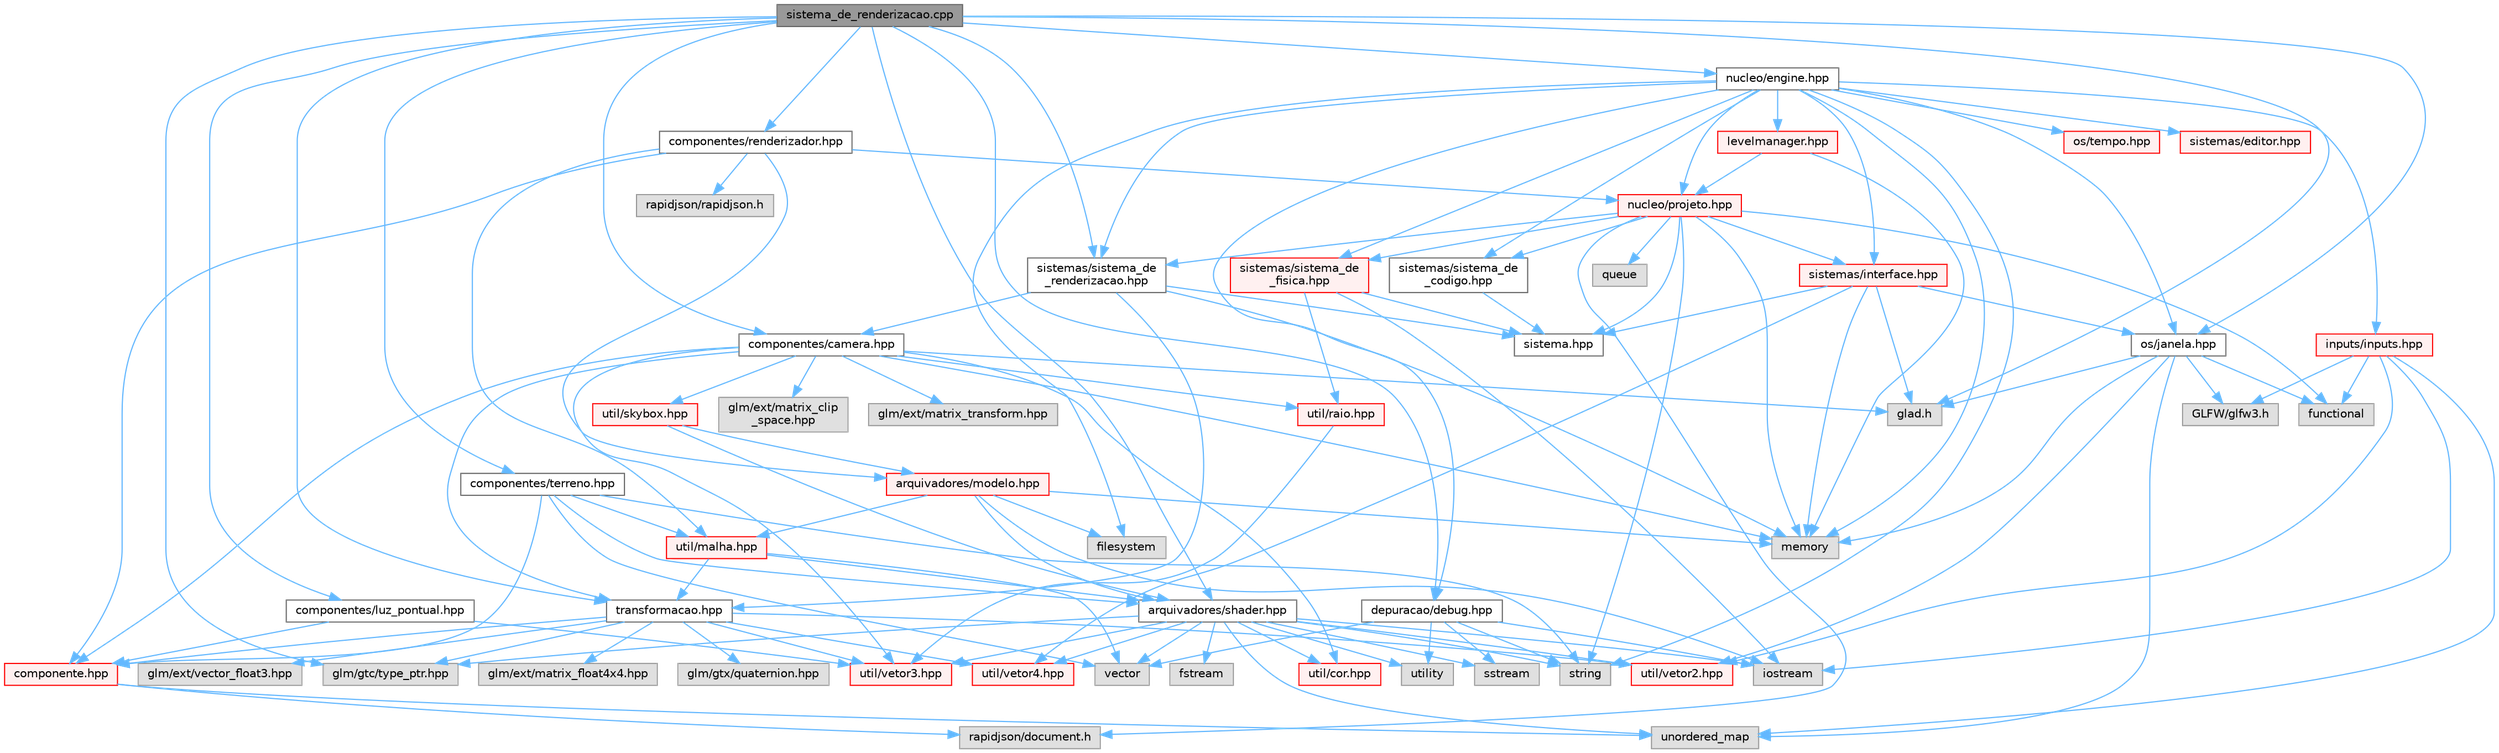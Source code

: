 digraph "sistema_de_renderizacao.cpp"
{
 // LATEX_PDF_SIZE
  bgcolor="transparent";
  edge [fontname=Helvetica,fontsize=10,labelfontname=Helvetica,labelfontsize=10];
  node [fontname=Helvetica,fontsize=10,shape=box,height=0.2,width=0.4];
  Node1 [id="Node000001",label="sistema_de_renderizacao.cpp",height=0.2,width=0.4,color="gray40", fillcolor="grey60", style="filled", fontcolor="black",tooltip=" "];
  Node1 -> Node2 [id="edge1_Node000001_Node000002",color="steelblue1",style="solid",tooltip=" "];
  Node2 [id="Node000002",label="glad.h",height=0.2,width=0.4,color="grey60", fillcolor="#E0E0E0", style="filled",tooltip=" "];
  Node1 -> Node3 [id="edge2_Node000001_Node000003",color="steelblue1",style="solid",tooltip=" "];
  Node3 [id="Node000003",label="sistemas/sistema_de\l_renderizacao.hpp",height=0.2,width=0.4,color="grey40", fillcolor="white", style="filled",URL="$sistema__de__renderizacao_8hpp.html",tooltip=" "];
  Node3 -> Node4 [id="edge3_Node000003_Node000004",color="steelblue1",style="solid",tooltip=" "];
  Node4 [id="Node000004",label="sistema.hpp",height=0.2,width=0.4,color="grey40", fillcolor="white", style="filled",URL="$sistemas_2sistema_8hpp.html",tooltip=" "];
  Node3 -> Node5 [id="edge4_Node000003_Node000005",color="steelblue1",style="solid",tooltip=" "];
  Node5 [id="Node000005",label="componentes/camera.hpp",height=0.2,width=0.4,color="grey40", fillcolor="white", style="filled",URL="$camera_8hpp_source.html",tooltip=" "];
  Node5 -> Node6 [id="edge5_Node000005_Node000006",color="steelblue1",style="solid",tooltip=" "];
  Node6 [id="Node000006",label="glm/ext/matrix_clip\l_space.hpp",height=0.2,width=0.4,color="grey60", fillcolor="#E0E0E0", style="filled",tooltip=" "];
  Node5 -> Node7 [id="edge6_Node000005_Node000007",color="steelblue1",style="solid",tooltip=" "];
  Node7 [id="Node000007",label="glm/ext/matrix_transform.hpp",height=0.2,width=0.4,color="grey60", fillcolor="#E0E0E0", style="filled",tooltip=" "];
  Node5 -> Node8 [id="edge7_Node000005_Node000008",color="steelblue1",style="solid",tooltip=" "];
  Node8 [id="Node000008",label="memory",height=0.2,width=0.4,color="grey60", fillcolor="#E0E0E0", style="filled",tooltip=" "];
  Node5 -> Node2 [id="edge8_Node000005_Node000002",color="steelblue1",style="solid",tooltip=" "];
  Node5 -> Node9 [id="edge9_Node000005_Node000009",color="steelblue1",style="solid",tooltip=" "];
  Node9 [id="Node000009",label="componente.hpp",height=0.2,width=0.4,color="red", fillcolor="#FFF0F0", style="filled",URL="$componente_8hpp.html",tooltip="Estrutura base para componetes."];
  Node9 -> Node10 [id="edge10_Node000009_Node000010",color="steelblue1",style="solid",tooltip=" "];
  Node10 [id="Node000010",label="unordered_map",height=0.2,width=0.4,color="grey60", fillcolor="#E0E0E0", style="filled",tooltip=" "];
  Node9 -> Node13 [id="edge11_Node000009_Node000013",color="steelblue1",style="solid",tooltip=" "];
  Node13 [id="Node000013",label="rapidjson/document.h",height=0.2,width=0.4,color="grey60", fillcolor="#E0E0E0", style="filled",tooltip=" "];
  Node5 -> Node16 [id="edge12_Node000005_Node000016",color="steelblue1",style="solid",tooltip=" "];
  Node16 [id="Node000016",label="transformacao.hpp",height=0.2,width=0.4,color="grey40", fillcolor="white", style="filled",URL="$transformacao_8hpp.html",tooltip="Calcula a mtriz de modelo para um objeto 3d qualquer."];
  Node16 -> Node9 [id="edge13_Node000016_Node000009",color="steelblue1",style="solid",tooltip=" "];
  Node16 -> Node17 [id="edge14_Node000016_Node000017",color="steelblue1",style="solid",tooltip=" "];
  Node17 [id="Node000017",label="util/vetor2.hpp",height=0.2,width=0.4,color="red", fillcolor="#FFF0F0", style="filled",URL="$vetor2_8hpp.html",tooltip=" "];
  Node16 -> Node21 [id="edge15_Node000016_Node000021",color="steelblue1",style="solid",tooltip=" "];
  Node21 [id="Node000021",label="util/vetor3.hpp",height=0.2,width=0.4,color="red", fillcolor="#FFF0F0", style="filled",URL="$vetor3_8hpp.html",tooltip=" "];
  Node16 -> Node22 [id="edge16_Node000016_Node000022",color="steelblue1",style="solid",tooltip=" "];
  Node22 [id="Node000022",label="util/vetor4.hpp",height=0.2,width=0.4,color="red", fillcolor="#FFF0F0", style="filled",URL="$vetor4_8hpp.html",tooltip=" "];
  Node16 -> Node24 [id="edge17_Node000016_Node000024",color="steelblue1",style="solid",tooltip=" "];
  Node24 [id="Node000024",label="glm/ext/vector_float3.hpp",height=0.2,width=0.4,color="grey60", fillcolor="#E0E0E0", style="filled",tooltip=" "];
  Node16 -> Node25 [id="edge18_Node000016_Node000025",color="steelblue1",style="solid",tooltip=" "];
  Node25 [id="Node000025",label="glm/ext/matrix_float4x4.hpp",height=0.2,width=0.4,color="grey60", fillcolor="#E0E0E0", style="filled",tooltip=" "];
  Node16 -> Node26 [id="edge19_Node000016_Node000026",color="steelblue1",style="solid",tooltip=" "];
  Node26 [id="Node000026",label="glm/gtc/type_ptr.hpp",height=0.2,width=0.4,color="grey60", fillcolor="#E0E0E0", style="filled",tooltip=" "];
  Node16 -> Node27 [id="edge20_Node000016_Node000027",color="steelblue1",style="solid",tooltip=" "];
  Node27 [id="Node000027",label="glm/gtx/quaternion.hpp",height=0.2,width=0.4,color="grey60", fillcolor="#E0E0E0", style="filled",tooltip=" "];
  Node5 -> Node28 [id="edge21_Node000005_Node000028",color="steelblue1",style="solid",tooltip=" "];
  Node28 [id="Node000028",label="util/skybox.hpp",height=0.2,width=0.4,color="red", fillcolor="#FFF0F0", style="filled",URL="$skybox_8hpp.html",tooltip=" "];
  Node28 -> Node29 [id="edge22_Node000028_Node000029",color="steelblue1",style="solid",tooltip=" "];
  Node29 [id="Node000029",label="arquivadores/shader.hpp",height=0.2,width=0.4,color="grey40", fillcolor="white", style="filled",URL="$shader_8hpp.html",tooltip="Gerencia os shaders GLSL."];
  Node29 -> Node30 [id="edge23_Node000029_Node000030",color="steelblue1",style="solid",tooltip=" "];
  Node30 [id="Node000030",label="string",height=0.2,width=0.4,color="grey60", fillcolor="#E0E0E0", style="filled",tooltip=" "];
  Node29 -> Node31 [id="edge24_Node000029_Node000031",color="steelblue1",style="solid",tooltip=" "];
  Node31 [id="Node000031",label="fstream",height=0.2,width=0.4,color="grey60", fillcolor="#E0E0E0", style="filled",tooltip=" "];
  Node29 -> Node32 [id="edge25_Node000029_Node000032",color="steelblue1",style="solid",tooltip=" "];
  Node32 [id="Node000032",label="sstream",height=0.2,width=0.4,color="grey60", fillcolor="#E0E0E0", style="filled",tooltip=" "];
  Node29 -> Node33 [id="edge26_Node000029_Node000033",color="steelblue1",style="solid",tooltip=" "];
  Node33 [id="Node000033",label="iostream",height=0.2,width=0.4,color="grey60", fillcolor="#E0E0E0", style="filled",tooltip=" "];
  Node29 -> Node34 [id="edge27_Node000029_Node000034",color="steelblue1",style="solid",tooltip=" "];
  Node34 [id="Node000034",label="vector",height=0.2,width=0.4,color="grey60", fillcolor="#E0E0E0", style="filled",tooltip=" "];
  Node29 -> Node35 [id="edge28_Node000029_Node000035",color="steelblue1",style="solid",tooltip=" "];
  Node35 [id="Node000035",label="utility",height=0.2,width=0.4,color="grey60", fillcolor="#E0E0E0", style="filled",tooltip=" "];
  Node29 -> Node10 [id="edge29_Node000029_Node000010",color="steelblue1",style="solid",tooltip=" "];
  Node29 -> Node26 [id="edge30_Node000029_Node000026",color="steelblue1",style="solid",tooltip=" "];
  Node29 -> Node22 [id="edge31_Node000029_Node000022",color="steelblue1",style="solid",tooltip=" "];
  Node29 -> Node17 [id="edge32_Node000029_Node000017",color="steelblue1",style="solid",tooltip=" "];
  Node29 -> Node21 [id="edge33_Node000029_Node000021",color="steelblue1",style="solid",tooltip=" "];
  Node29 -> Node36 [id="edge34_Node000029_Node000036",color="steelblue1",style="solid",tooltip=" "];
  Node36 [id="Node000036",label="util/cor.hpp",height=0.2,width=0.4,color="red", fillcolor="#FFF0F0", style="filled",URL="$cor_8hpp.html",tooltip=" "];
  Node28 -> Node42 [id="edge35_Node000028_Node000042",color="steelblue1",style="solid",tooltip=" "];
  Node42 [id="Node000042",label="arquivadores/modelo.hpp",height=0.2,width=0.4,color="red", fillcolor="#FFF0F0", style="filled",URL="$modelo_8hpp_source.html",tooltip=" "];
  Node42 -> Node8 [id="edge36_Node000042_Node000008",color="steelblue1",style="solid",tooltip=" "];
  Node42 -> Node43 [id="edge37_Node000042_Node000043",color="steelblue1",style="solid",tooltip=" "];
  Node43 [id="Node000043",label="filesystem",height=0.2,width=0.4,color="grey60", fillcolor="#E0E0E0", style="filled",tooltip=" "];
  Node42 -> Node44 [id="edge38_Node000042_Node000044",color="steelblue1",style="solid",tooltip=" "];
  Node44 [id="Node000044",label="util/malha.hpp",height=0.2,width=0.4,color="red", fillcolor="#FFF0F0", style="filled",URL="$malha_8hpp.html",tooltip=" "];
  Node44 -> Node34 [id="edge39_Node000044_Node000034",color="steelblue1",style="solid",tooltip=" "];
  Node44 -> Node16 [id="edge40_Node000044_Node000016",color="steelblue1",style="solid",tooltip=" "];
  Node44 -> Node29 [id="edge41_Node000044_Node000029",color="steelblue1",style="solid",tooltip=" "];
  Node42 -> Node33 [id="edge42_Node000042_Node000033",color="steelblue1",style="solid",tooltip=" "];
  Node42 -> Node29 [id="edge43_Node000042_Node000029",color="steelblue1",style="solid",tooltip=" "];
  Node5 -> Node21 [id="edge44_Node000005_Node000021",color="steelblue1",style="solid",tooltip=" "];
  Node5 -> Node36 [id="edge45_Node000005_Node000036",color="steelblue1",style="solid",tooltip=" "];
  Node5 -> Node49 [id="edge46_Node000005_Node000049",color="steelblue1",style="solid",tooltip=" "];
  Node49 [id="Node000049",label="util/raio.hpp",height=0.2,width=0.4,color="red", fillcolor="#FFF0F0", style="filled",URL="$raio_8hpp.html",tooltip=" "];
  Node49 -> Node21 [id="edge47_Node000049_Node000021",color="steelblue1",style="solid",tooltip=" "];
  Node3 -> Node16 [id="edge48_Node000003_Node000016",color="steelblue1",style="solid",tooltip=" "];
  Node3 -> Node8 [id="edge49_Node000003_Node000008",color="steelblue1",style="solid",tooltip=" "];
  Node1 -> Node50 [id="edge50_Node000001_Node000050",color="steelblue1",style="solid",tooltip=" "];
  Node50 [id="Node000050",label="componentes/renderizador.hpp",height=0.2,width=0.4,color="grey40", fillcolor="white", style="filled",URL="$renderizador_8hpp.html",tooltip=" "];
  Node50 -> Node51 [id="edge51_Node000050_Node000051",color="steelblue1",style="solid",tooltip=" "];
  Node51 [id="Node000051",label="rapidjson/rapidjson.h",height=0.2,width=0.4,color="grey60", fillcolor="#E0E0E0", style="filled",tooltip=" "];
  Node50 -> Node52 [id="edge52_Node000050_Node000052",color="steelblue1",style="solid",tooltip=" "];
  Node52 [id="Node000052",label="nucleo/projeto.hpp",height=0.2,width=0.4,color="red", fillcolor="#FFF0F0", style="filled",URL="$projeto_8hpp.html",tooltip="Classe projeto."];
  Node52 -> Node30 [id="edge53_Node000052_Node000030",color="steelblue1",style="solid",tooltip=" "];
  Node52 -> Node53 [id="edge54_Node000052_Node000053",color="steelblue1",style="solid",tooltip=" "];
  Node53 [id="Node000053",label="queue",height=0.2,width=0.4,color="grey60", fillcolor="#E0E0E0", style="filled",tooltip=" "];
  Node52 -> Node54 [id="edge55_Node000052_Node000054",color="steelblue1",style="solid",tooltip=" "];
  Node54 [id="Node000054",label="functional",height=0.2,width=0.4,color="grey60", fillcolor="#E0E0E0", style="filled",tooltip=" "];
  Node52 -> Node13 [id="edge56_Node000052_Node000013",color="steelblue1",style="solid",tooltip=" "];
  Node52 -> Node8 [id="edge57_Node000052_Node000008",color="steelblue1",style="solid",tooltip=" "];
  Node52 -> Node4 [id="edge58_Node000052_Node000004",color="steelblue1",style="solid",tooltip=" "];
  Node52 -> Node60 [id="edge59_Node000052_Node000060",color="steelblue1",style="solid",tooltip=" "];
  Node60 [id="Node000060",label="sistemas/sistema_de\l_fisica.hpp",height=0.2,width=0.4,color="red", fillcolor="#FFF0F0", style="filled",URL="$sistema__de__fisica_8hpp.html",tooltip=" "];
  Node60 -> Node4 [id="edge60_Node000060_Node000004",color="steelblue1",style="solid",tooltip=" "];
  Node60 -> Node33 [id="edge61_Node000060_Node000033",color="steelblue1",style="solid",tooltip=" "];
  Node60 -> Node49 [id="edge62_Node000060_Node000049",color="steelblue1",style="solid",tooltip=" "];
  Node52 -> Node3 [id="edge63_Node000052_Node000003",color="steelblue1",style="solid",tooltip=" "];
  Node52 -> Node61 [id="edge64_Node000052_Node000061",color="steelblue1",style="solid",tooltip=" "];
  Node61 [id="Node000061",label="sistemas/sistema_de\l_codigo.hpp",height=0.2,width=0.4,color="grey40", fillcolor="white", style="filled",URL="$sistema__de__codigo_8hpp.html",tooltip=" "];
  Node61 -> Node4 [id="edge65_Node000061_Node000004",color="steelblue1",style="solid",tooltip=" "];
  Node52 -> Node62 [id="edge66_Node000052_Node000062",color="steelblue1",style="solid",tooltip=" "];
  Node62 [id="Node000062",label="sistemas/interface.hpp",height=0.2,width=0.4,color="red", fillcolor="#FFF0F0", style="filled",URL="$interface_8hpp_source.html",tooltip=" "];
  Node62 -> Node2 [id="edge67_Node000062_Node000002",color="steelblue1",style="solid",tooltip=" "];
  Node62 -> Node8 [id="edge68_Node000062_Node000008",color="steelblue1",style="solid",tooltip=" "];
  Node62 -> Node4 [id="edge69_Node000062_Node000004",color="steelblue1",style="solid",tooltip=" "];
  Node62 -> Node22 [id="edge70_Node000062_Node000022",color="steelblue1",style="solid",tooltip=" "];
  Node62 -> Node74 [id="edge71_Node000062_Node000074",color="steelblue1",style="solid",tooltip=" "];
  Node74 [id="Node000074",label="os/janela.hpp",height=0.2,width=0.4,color="grey40", fillcolor="white", style="filled",URL="$janela_8hpp_source.html",tooltip=" "];
  Node74 -> Node54 [id="edge72_Node000074_Node000054",color="steelblue1",style="solid",tooltip=" "];
  Node74 -> Node8 [id="edge73_Node000074_Node000008",color="steelblue1",style="solid",tooltip=" "];
  Node74 -> Node10 [id="edge74_Node000074_Node000010",color="steelblue1",style="solid",tooltip=" "];
  Node74 -> Node2 [id="edge75_Node000074_Node000002",color="steelblue1",style="solid",tooltip=" "];
  Node74 -> Node39 [id="edge76_Node000074_Node000039",color="steelblue1",style="solid",tooltip=" "];
  Node39 [id="Node000039",label="GLFW/glfw3.h",height=0.2,width=0.4,color="grey60", fillcolor="#E0E0E0", style="filled",tooltip=" "];
  Node74 -> Node17 [id="edge77_Node000074_Node000017",color="steelblue1",style="solid",tooltip=" "];
  Node50 -> Node44 [id="edge78_Node000050_Node000044",color="steelblue1",style="solid",tooltip=" "];
  Node50 -> Node42 [id="edge79_Node000050_Node000042",color="steelblue1",style="solid",tooltip=" "];
  Node50 -> Node9 [id="edge80_Node000050_Node000009",color="steelblue1",style="solid",tooltip=" "];
  Node1 -> Node16 [id="edge81_Node000001_Node000016",color="steelblue1",style="solid",tooltip=" "];
  Node1 -> Node75 [id="edge82_Node000001_Node000075",color="steelblue1",style="solid",tooltip=" "];
  Node75 [id="Node000075",label="componentes/luz_pontual.hpp",height=0.2,width=0.4,color="grey40", fillcolor="white", style="filled",URL="$luz__pontual_8hpp.html",tooltip=" "];
  Node75 -> Node9 [id="edge83_Node000075_Node000009",color="steelblue1",style="solid",tooltip=" "];
  Node75 -> Node21 [id="edge84_Node000075_Node000021",color="steelblue1",style="solid",tooltip=" "];
  Node1 -> Node5 [id="edge85_Node000001_Node000005",color="steelblue1",style="solid",tooltip=" "];
  Node1 -> Node76 [id="edge86_Node000001_Node000076",color="steelblue1",style="solid",tooltip=" "];
  Node76 [id="Node000076",label="componentes/terreno.hpp",height=0.2,width=0.4,color="grey40", fillcolor="white", style="filled",URL="$terreno_8hpp.html",tooltip=" "];
  Node76 -> Node34 [id="edge87_Node000076_Node000034",color="steelblue1",style="solid",tooltip=" "];
  Node76 -> Node30 [id="edge88_Node000076_Node000030",color="steelblue1",style="solid",tooltip=" "];
  Node76 -> Node9 [id="edge89_Node000076_Node000009",color="steelblue1",style="solid",tooltip=" "];
  Node76 -> Node44 [id="edge90_Node000076_Node000044",color="steelblue1",style="solid",tooltip=" "];
  Node76 -> Node29 [id="edge91_Node000076_Node000029",color="steelblue1",style="solid",tooltip=" "];
  Node1 -> Node77 [id="edge92_Node000001_Node000077",color="steelblue1",style="solid",tooltip=" "];
  Node77 [id="Node000077",label="nucleo/engine.hpp",height=0.2,width=0.4,color="grey40", fillcolor="white", style="filled",URL="$engine_8hpp.html",tooltip=" "];
  Node77 -> Node30 [id="edge93_Node000077_Node000030",color="steelblue1",style="solid",tooltip=" "];
  Node77 -> Node8 [id="edge94_Node000077_Node000008",color="steelblue1",style="solid",tooltip=" "];
  Node77 -> Node43 [id="edge95_Node000077_Node000043",color="steelblue1",style="solid",tooltip=" "];
  Node77 -> Node78 [id="edge96_Node000077_Node000078",color="steelblue1",style="solid",tooltip=" "];
  Node78 [id="Node000078",label="depuracao/debug.hpp",height=0.2,width=0.4,color="grey40", fillcolor="white", style="filled",URL="$debug_8hpp.html",tooltip=" "];
  Node78 -> Node34 [id="edge97_Node000078_Node000034",color="steelblue1",style="solid",tooltip=" "];
  Node78 -> Node35 [id="edge98_Node000078_Node000035",color="steelblue1",style="solid",tooltip=" "];
  Node78 -> Node30 [id="edge99_Node000078_Node000030",color="steelblue1",style="solid",tooltip=" "];
  Node78 -> Node33 [id="edge100_Node000078_Node000033",color="steelblue1",style="solid",tooltip=" "];
  Node78 -> Node32 [id="edge101_Node000078_Node000032",color="steelblue1",style="solid",tooltip=" "];
  Node77 -> Node74 [id="edge102_Node000077_Node000074",color="steelblue1",style="solid",tooltip=" "];
  Node77 -> Node79 [id="edge103_Node000077_Node000079",color="steelblue1",style="solid",tooltip=" "];
  Node79 [id="Node000079",label="os/tempo.hpp",height=0.2,width=0.4,color="red", fillcolor="#FFF0F0", style="filled",URL="$tempo_8hpp.html",tooltip="Inicia e gerencia o tempo."];
  Node77 -> Node67 [id="edge104_Node000077_Node000067",color="steelblue1",style="solid",tooltip=" "];
  Node67 [id="Node000067",label="inputs/inputs.hpp",height=0.2,width=0.4,color="red", fillcolor="#FFF0F0", style="filled",URL="$inputs_8hpp.html",tooltip=" "];
  Node67 -> Node39 [id="edge105_Node000067_Node000039",color="steelblue1",style="solid",tooltip=" "];
  Node67 -> Node33 [id="edge106_Node000067_Node000033",color="steelblue1",style="solid",tooltip=" "];
  Node67 -> Node10 [id="edge107_Node000067_Node000010",color="steelblue1",style="solid",tooltip=" "];
  Node67 -> Node54 [id="edge108_Node000067_Node000054",color="steelblue1",style="solid",tooltip=" "];
  Node67 -> Node17 [id="edge109_Node000067_Node000017",color="steelblue1",style="solid",tooltip=" "];
  Node77 -> Node3 [id="edge110_Node000077_Node000003",color="steelblue1",style="solid",tooltip=" "];
  Node77 -> Node62 [id="edge111_Node000077_Node000062",color="steelblue1",style="solid",tooltip=" "];
  Node77 -> Node61 [id="edge112_Node000077_Node000061",color="steelblue1",style="solid",tooltip=" "];
  Node77 -> Node60 [id="edge113_Node000077_Node000060",color="steelblue1",style="solid",tooltip=" "];
  Node77 -> Node82 [id="edge114_Node000077_Node000082",color="steelblue1",style="solid",tooltip=" "];
  Node82 [id="Node000082",label="levelmanager.hpp",height=0.2,width=0.4,color="red", fillcolor="#FFF0F0", style="filled",URL="$levelmanager_8hpp.html",tooltip="Gerencia as fases."];
  Node82 -> Node52 [id="edge115_Node000082_Node000052",color="steelblue1",style="solid",tooltip=" "];
  Node82 -> Node8 [id="edge116_Node000082_Node000008",color="steelblue1",style="solid",tooltip=" "];
  Node77 -> Node52 [id="edge117_Node000077_Node000052",color="steelblue1",style="solid",tooltip=" "];
  Node77 -> Node84 [id="edge118_Node000077_Node000084",color="steelblue1",style="solid",tooltip=" "];
  Node84 [id="Node000084",label="sistemas/editor.hpp",height=0.2,width=0.4,color="red", fillcolor="#FFF0F0", style="filled",URL="$editor_8hpp.html",tooltip=" "];
  Node1 -> Node29 [id="edge119_Node000001_Node000029",color="steelblue1",style="solid",tooltip=" "];
  Node1 -> Node26 [id="edge120_Node000001_Node000026",color="steelblue1",style="solid",tooltip=" "];
  Node1 -> Node74 [id="edge121_Node000001_Node000074",color="steelblue1",style="solid",tooltip=" "];
  Node1 -> Node78 [id="edge122_Node000001_Node000078",color="steelblue1",style="solid",tooltip=" "];
}

